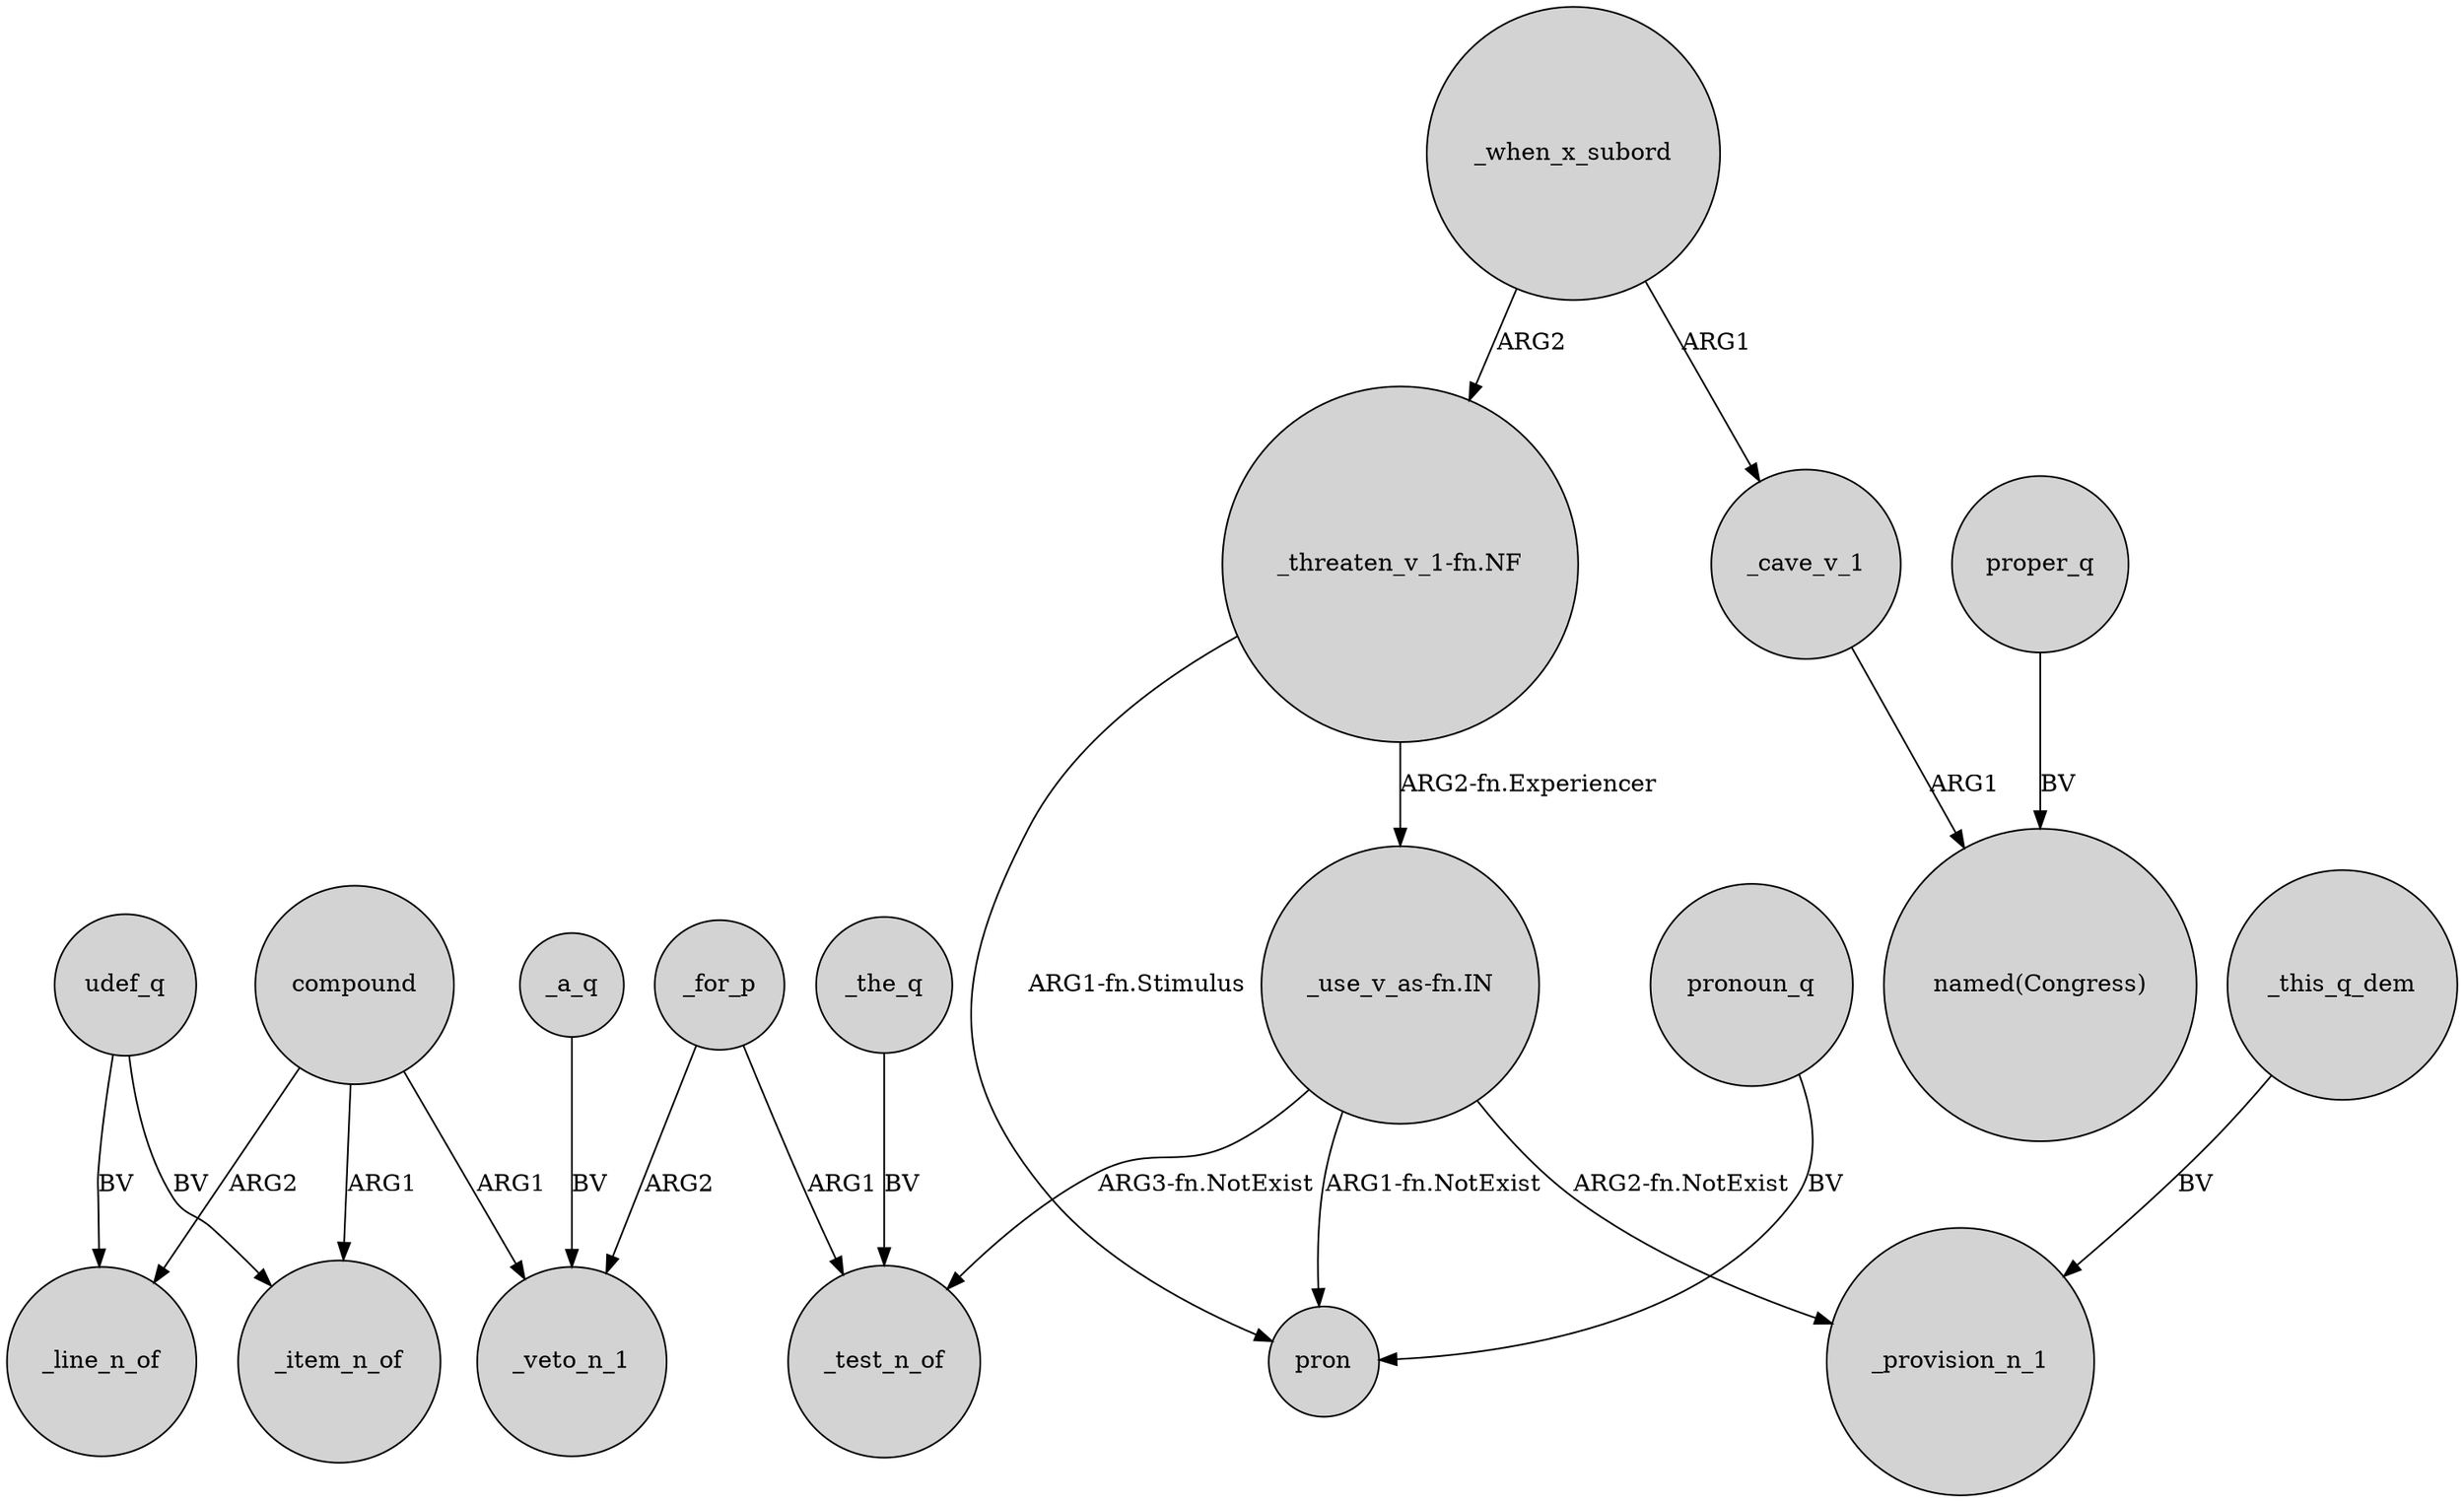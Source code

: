 digraph {
	node [shape=circle style=filled]
	compound -> _line_n_of [label=ARG2]
	_the_q -> _test_n_of [label=BV]
	_when_x_subord -> _cave_v_1 [label=ARG1]
	_cave_v_1 -> "named(Congress)" [label=ARG1]
	_for_p -> _test_n_of [label=ARG1]
	_for_p -> _veto_n_1 [label=ARG2]
	proper_q -> "named(Congress)" [label=BV]
	pronoun_q -> pron [label=BV]
	compound -> _item_n_of [label=ARG1]
	udef_q -> _item_n_of [label=BV]
	"_threaten_v_1-fn.NF" -> pron [label="ARG1-fn.Stimulus"]
	_this_q_dem -> _provision_n_1 [label=BV]
	udef_q -> _line_n_of [label=BV]
	_when_x_subord -> "_threaten_v_1-fn.NF" [label=ARG2]
	"_use_v_as-fn.IN" -> pron [label="ARG1-fn.NotExist"]
	"_use_v_as-fn.IN" -> _provision_n_1 [label="ARG2-fn.NotExist"]
	_a_q -> _veto_n_1 [label=BV]
	"_use_v_as-fn.IN" -> _test_n_of [label="ARG3-fn.NotExist"]
	compound -> _veto_n_1 [label=ARG1]
	"_threaten_v_1-fn.NF" -> "_use_v_as-fn.IN" [label="ARG2-fn.Experiencer"]
}
